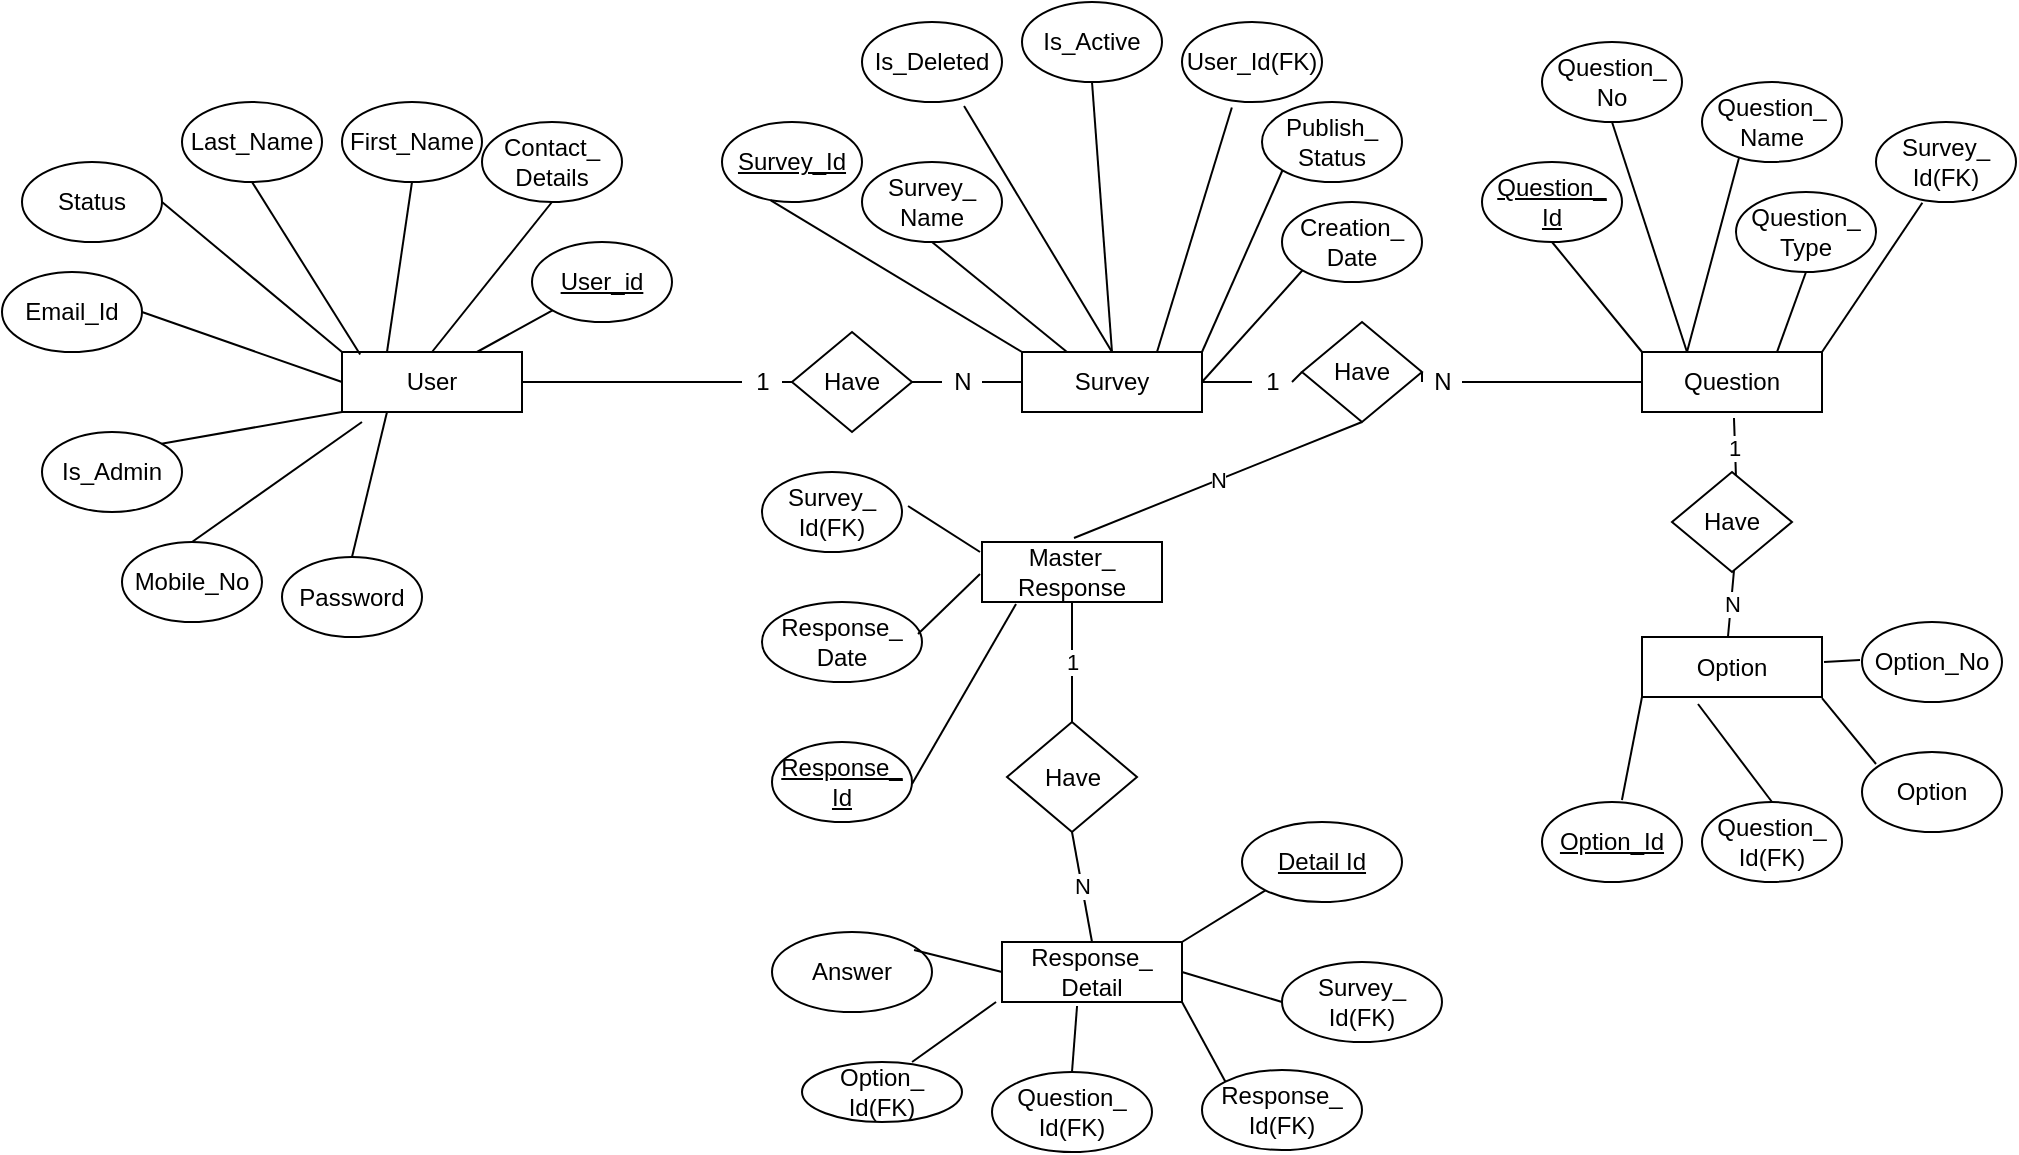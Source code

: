 <mxfile version="12.7.0" type="github"><diagram id="C5RBs43oDa-KdzZeNtuy" name="Page-1"><mxGraphModel dx="1695" dy="433" grid="1" gridSize="10" guides="1" tooltips="1" connect="0" arrows="1" fold="1" page="1" pageScale="1" pageWidth="827" pageHeight="1169" math="0" shadow="0"><root><mxCell id="WIyWlLk6GJQsqaUBKTNV-0"/><mxCell id="WIyWlLk6GJQsqaUBKTNV-1" parent="WIyWlLk6GJQsqaUBKTNV-0"/><mxCell id="aCuzjfMaCI9LKKOryCT1-48" value="User" style="rounded=0;whiteSpace=wrap;html=1;" parent="WIyWlLk6GJQsqaUBKTNV-1" vertex="1"><mxGeometry x="60" y="205" width="90" height="30" as="geometry"/></mxCell><mxCell id="aCuzjfMaCI9LKKOryCT1-49" value="Option" style="rounded=0;whiteSpace=wrap;html=1;" parent="WIyWlLk6GJQsqaUBKTNV-1" vertex="1"><mxGeometry x="710" y="347.5" width="90" height="30" as="geometry"/></mxCell><mxCell id="aCuzjfMaCI9LKKOryCT1-50" value="Survey" style="rounded=0;whiteSpace=wrap;html=1;" parent="WIyWlLk6GJQsqaUBKTNV-1" vertex="1"><mxGeometry x="400" y="205" width="90" height="30" as="geometry"/></mxCell><mxCell id="aCuzjfMaCI9LKKOryCT1-51" value="Master_&lt;br&gt;Response" style="rounded=0;whiteSpace=wrap;html=1;" parent="WIyWlLk6GJQsqaUBKTNV-1" vertex="1"><mxGeometry x="380" y="300" width="90" height="30" as="geometry"/></mxCell><mxCell id="aCuzjfMaCI9LKKOryCT1-52" value="Question" style="rounded=0;whiteSpace=wrap;html=1;" parent="WIyWlLk6GJQsqaUBKTNV-1" vertex="1"><mxGeometry x="710" y="205" width="90" height="30" as="geometry"/></mxCell><mxCell id="aCuzjfMaCI9LKKOryCT1-53" value="Last_Name" style="ellipse;whiteSpace=wrap;html=1;" parent="WIyWlLk6GJQsqaUBKTNV-1" vertex="1"><mxGeometry x="-20" y="80" width="70" height="40" as="geometry"/></mxCell><mxCell id="aCuzjfMaCI9LKKOryCT1-54" value="Email_Id" style="ellipse;whiteSpace=wrap;html=1;" parent="WIyWlLk6GJQsqaUBKTNV-1" vertex="1"><mxGeometry x="-110" y="165" width="70" height="40" as="geometry"/></mxCell><mxCell id="aCuzjfMaCI9LKKOryCT1-55" value="Status" style="ellipse;whiteSpace=wrap;html=1;" parent="WIyWlLk6GJQsqaUBKTNV-1" vertex="1"><mxGeometry x="-100" y="110" width="70" height="40" as="geometry"/></mxCell><mxCell id="aCuzjfMaCI9LKKOryCT1-56" value="Contact_&lt;br&gt;Details" style="ellipse;whiteSpace=wrap;html=1;" parent="WIyWlLk6GJQsqaUBKTNV-1" vertex="1"><mxGeometry x="130" y="90" width="70" height="40" as="geometry"/></mxCell><mxCell id="aCuzjfMaCI9LKKOryCT1-57" value="Password" style="ellipse;whiteSpace=wrap;html=1;" parent="WIyWlLk6GJQsqaUBKTNV-1" vertex="1"><mxGeometry x="30" y="307.5" width="70" height="40" as="geometry"/></mxCell><mxCell id="aCuzjfMaCI9LKKOryCT1-58" value="&lt;u&gt;User_id&lt;/u&gt;" style="ellipse;whiteSpace=wrap;html=1;" parent="WIyWlLk6GJQsqaUBKTNV-1" vertex="1"><mxGeometry x="155" y="150" width="70" height="40" as="geometry"/></mxCell><mxCell id="aCuzjfMaCI9LKKOryCT1-59" value="Mobile_No" style="ellipse;whiteSpace=wrap;html=1;" parent="WIyWlLk6GJQsqaUBKTNV-1" vertex="1"><mxGeometry x="-50" y="300" width="70" height="40" as="geometry"/></mxCell><mxCell id="aCuzjfMaCI9LKKOryCT1-60" value="First_Name" style="ellipse;whiteSpace=wrap;html=1;" parent="WIyWlLk6GJQsqaUBKTNV-1" vertex="1"><mxGeometry x="60" y="80" width="70" height="40" as="geometry"/></mxCell><mxCell id="aCuzjfMaCI9LKKOryCT1-61" value="Is_Admin" style="ellipse;whiteSpace=wrap;html=1;" parent="WIyWlLk6GJQsqaUBKTNV-1" vertex="1"><mxGeometry x="-90" y="245" width="70" height="40" as="geometry"/></mxCell><mxCell id="aCuzjfMaCI9LKKOryCT1-62" value="" style="endArrow=none;html=1;exitX=1;exitY=0.5;exitDx=0;exitDy=0;entryX=0;entryY=0.5;entryDx=0;entryDy=0;" parent="WIyWlLk6GJQsqaUBKTNV-1" source="aCuzjfMaCI9LKKOryCT1-54" target="aCuzjfMaCI9LKKOryCT1-48" edge="1"><mxGeometry width="50" height="50" relative="1" as="geometry"><mxPoint x="40" y="240" as="sourcePoint"/><mxPoint x="90" y="190" as="targetPoint"/></mxGeometry></mxCell><mxCell id="aCuzjfMaCI9LKKOryCT1-63" value="" style="endArrow=none;html=1;exitX=1;exitY=0.5;exitDx=0;exitDy=0;entryX=0;entryY=0;entryDx=0;entryDy=0;" parent="WIyWlLk6GJQsqaUBKTNV-1" source="aCuzjfMaCI9LKKOryCT1-55" target="aCuzjfMaCI9LKKOryCT1-48" edge="1"><mxGeometry width="50" height="50" relative="1" as="geometry"><mxPoint x="30" y="200" as="sourcePoint"/><mxPoint x="80" y="150" as="targetPoint"/></mxGeometry></mxCell><mxCell id="aCuzjfMaCI9LKKOryCT1-64" value="" style="endArrow=none;html=1;exitX=0.5;exitY=1;exitDx=0;exitDy=0;entryX=0.101;entryY=0.043;entryDx=0;entryDy=0;entryPerimeter=0;" parent="WIyWlLk6GJQsqaUBKTNV-1" source="aCuzjfMaCI9LKKOryCT1-53" target="aCuzjfMaCI9LKKOryCT1-48" edge="1"><mxGeometry width="50" height="50" relative="1" as="geometry"><mxPoint x="80" y="170" as="sourcePoint"/><mxPoint x="130" y="120" as="targetPoint"/></mxGeometry></mxCell><mxCell id="aCuzjfMaCI9LKKOryCT1-65" value="" style="endArrow=none;html=1;exitX=0.5;exitY=1;exitDx=0;exitDy=0;entryX=0.25;entryY=0;entryDx=0;entryDy=0;" parent="WIyWlLk6GJQsqaUBKTNV-1" source="aCuzjfMaCI9LKKOryCT1-60" target="aCuzjfMaCI9LKKOryCT1-48" edge="1"><mxGeometry width="50" height="50" relative="1" as="geometry"><mxPoint x="120" y="180" as="sourcePoint"/><mxPoint x="170" y="130" as="targetPoint"/></mxGeometry></mxCell><mxCell id="aCuzjfMaCI9LKKOryCT1-66" value="" style="endArrow=none;html=1;entryX=0.5;entryY=1;entryDx=0;entryDy=0;exitX=0.5;exitY=0;exitDx=0;exitDy=0;" parent="WIyWlLk6GJQsqaUBKTNV-1" source="aCuzjfMaCI9LKKOryCT1-48" target="aCuzjfMaCI9LKKOryCT1-56" edge="1"><mxGeometry width="50" height="50" relative="1" as="geometry"><mxPoint x="200" y="210" as="sourcePoint"/><mxPoint x="250" y="160" as="targetPoint"/></mxGeometry></mxCell><mxCell id="aCuzjfMaCI9LKKOryCT1-67" value="" style="endArrow=none;html=1;exitX=1;exitY=0;exitDx=0;exitDy=0;entryX=0;entryY=1;entryDx=0;entryDy=0;" parent="WIyWlLk6GJQsqaUBKTNV-1" source="aCuzjfMaCI9LKKOryCT1-61" target="aCuzjfMaCI9LKKOryCT1-48" edge="1"><mxGeometry width="50" height="50" relative="1" as="geometry"><mxPoint x="10" y="300" as="sourcePoint"/><mxPoint x="60" y="250" as="targetPoint"/></mxGeometry></mxCell><mxCell id="aCuzjfMaCI9LKKOryCT1-68" value="" style="endArrow=none;html=1;exitX=0.5;exitY=0;exitDx=0;exitDy=0;entryX=0.111;entryY=1.167;entryDx=0;entryDy=0;entryPerimeter=0;" parent="WIyWlLk6GJQsqaUBKTNV-1" source="aCuzjfMaCI9LKKOryCT1-59" target="aCuzjfMaCI9LKKOryCT1-48" edge="1"><mxGeometry width="50" height="50" relative="1" as="geometry"><mxPoint x="69.65" y="315" as="sourcePoint"/><mxPoint x="119.65" y="265" as="targetPoint"/></mxGeometry></mxCell><mxCell id="aCuzjfMaCI9LKKOryCT1-69" value="" style="endArrow=none;html=1;exitX=0.5;exitY=0;exitDx=0;exitDy=0;entryX=0.25;entryY=1;entryDx=0;entryDy=0;" parent="WIyWlLk6GJQsqaUBKTNV-1" source="aCuzjfMaCI9LKKOryCT1-57" target="aCuzjfMaCI9LKKOryCT1-48" edge="1"><mxGeometry width="50" height="50" relative="1" as="geometry"><mxPoint x="110" y="320" as="sourcePoint"/><mxPoint x="160" y="270" as="targetPoint"/></mxGeometry></mxCell><mxCell id="aCuzjfMaCI9LKKOryCT1-70" value="" style="endArrow=none;html=1;exitX=0;exitY=1;exitDx=0;exitDy=0;entryX=0.75;entryY=0;entryDx=0;entryDy=0;" parent="WIyWlLk6GJQsqaUBKTNV-1" source="aCuzjfMaCI9LKKOryCT1-58" target="aCuzjfMaCI9LKKOryCT1-48" edge="1"><mxGeometry width="50" height="50" relative="1" as="geometry"><mxPoint x="250" y="280" as="sourcePoint"/><mxPoint x="300" y="230" as="targetPoint"/></mxGeometry></mxCell><mxCell id="aCuzjfMaCI9LKKOryCT1-71" value="Creation_&lt;br&gt;Date" style="ellipse;whiteSpace=wrap;html=1;" parent="WIyWlLk6GJQsqaUBKTNV-1" vertex="1"><mxGeometry x="530" y="130" width="70" height="40" as="geometry"/></mxCell><mxCell id="aCuzjfMaCI9LKKOryCT1-72" value="Survey_&lt;br&gt;Name" style="ellipse;whiteSpace=wrap;html=1;" parent="WIyWlLk6GJQsqaUBKTNV-1" vertex="1"><mxGeometry x="320" y="110" width="70" height="40" as="geometry"/></mxCell><mxCell id="aCuzjfMaCI9LKKOryCT1-73" value="Publish_&lt;br&gt;Status" style="ellipse;whiteSpace=wrap;html=1;" parent="WIyWlLk6GJQsqaUBKTNV-1" vertex="1"><mxGeometry x="520" y="80" width="70" height="40" as="geometry"/></mxCell><mxCell id="aCuzjfMaCI9LKKOryCT1-74" value="&lt;u&gt;Survey_Id&lt;/u&gt;" style="ellipse;whiteSpace=wrap;html=1;" parent="WIyWlLk6GJQsqaUBKTNV-1" vertex="1"><mxGeometry x="250" y="90" width="70" height="40" as="geometry"/></mxCell><mxCell id="aCuzjfMaCI9LKKOryCT1-75" value="User_Id(FK)" style="ellipse;whiteSpace=wrap;html=1;" parent="WIyWlLk6GJQsqaUBKTNV-1" vertex="1"><mxGeometry x="480" y="40" width="70" height="40" as="geometry"/></mxCell><mxCell id="aCuzjfMaCI9LKKOryCT1-76" value="" style="endArrow=none;html=1;exitX=0.348;exitY=0.981;exitDx=0;exitDy=0;exitPerimeter=0;entryX=0;entryY=0;entryDx=0;entryDy=0;" parent="WIyWlLk6GJQsqaUBKTNV-1" source="aCuzjfMaCI9LKKOryCT1-74" target="aCuzjfMaCI9LKKOryCT1-50" edge="1"><mxGeometry width="50" height="50" relative="1" as="geometry"><mxPoint x="340" y="240" as="sourcePoint"/><mxPoint x="390" y="190" as="targetPoint"/></mxGeometry></mxCell><mxCell id="aCuzjfMaCI9LKKOryCT1-77" value="" style="endArrow=none;html=1;exitX=0.75;exitY=0;exitDx=0;exitDy=0;entryX=0.356;entryY=1.069;entryDx=0;entryDy=0;entryPerimeter=0;" parent="WIyWlLk6GJQsqaUBKTNV-1" source="aCuzjfMaCI9LKKOryCT1-50" target="aCuzjfMaCI9LKKOryCT1-75" edge="1"><mxGeometry width="50" height="50" relative="1" as="geometry"><mxPoint x="450" y="195" as="sourcePoint"/><mxPoint x="500" y="145" as="targetPoint"/></mxGeometry></mxCell><mxCell id="aCuzjfMaCI9LKKOryCT1-78" value="" style="endArrow=none;html=1;exitX=0.5;exitY=1;exitDx=0;exitDy=0;entryX=0.25;entryY=0;entryDx=0;entryDy=0;" parent="WIyWlLk6GJQsqaUBKTNV-1" source="aCuzjfMaCI9LKKOryCT1-72" target="aCuzjfMaCI9LKKOryCT1-50" edge="1"><mxGeometry width="50" height="50" relative="1" as="geometry"><mxPoint x="360" y="300" as="sourcePoint"/><mxPoint x="420" y="210" as="targetPoint"/></mxGeometry></mxCell><mxCell id="aCuzjfMaCI9LKKOryCT1-79" value="" style="endArrow=none;html=1;exitX=1;exitY=0;exitDx=0;exitDy=0;entryX=0;entryY=1;entryDx=0;entryDy=0;" parent="WIyWlLk6GJQsqaUBKTNV-1" source="aCuzjfMaCI9LKKOryCT1-50" target="aCuzjfMaCI9LKKOryCT1-73" edge="1"><mxGeometry width="50" height="50" relative="1" as="geometry"><mxPoint x="470" y="190" as="sourcePoint"/><mxPoint x="520" y="140" as="targetPoint"/></mxGeometry></mxCell><mxCell id="aCuzjfMaCI9LKKOryCT1-80" value="" style="endArrow=none;html=1;exitX=1;exitY=0.5;exitDx=0;exitDy=0;entryX=0;entryY=1;entryDx=0;entryDy=0;" parent="WIyWlLk6GJQsqaUBKTNV-1" source="aCuzjfMaCI9LKKOryCT1-50" target="aCuzjfMaCI9LKKOryCT1-71" edge="1"><mxGeometry width="50" height="50" relative="1" as="geometry"><mxPoint x="490" y="235" as="sourcePoint"/><mxPoint x="540" y="185" as="targetPoint"/></mxGeometry></mxCell><mxCell id="aCuzjfMaCI9LKKOryCT1-84" value="Question_&lt;br&gt;Type" style="ellipse;whiteSpace=wrap;html=1;" parent="WIyWlLk6GJQsqaUBKTNV-1" vertex="1"><mxGeometry x="757" y="125" width="70" height="40" as="geometry"/></mxCell><mxCell id="aCuzjfMaCI9LKKOryCT1-85" value="Question_&lt;br&gt;Name" style="ellipse;whiteSpace=wrap;html=1;" parent="WIyWlLk6GJQsqaUBKTNV-1" vertex="1"><mxGeometry x="740" y="70" width="70" height="40" as="geometry"/></mxCell><mxCell id="aCuzjfMaCI9LKKOryCT1-86" value="&lt;u&gt;Question_&lt;br&gt;Id&lt;/u&gt;" style="ellipse;whiteSpace=wrap;html=1;" parent="WIyWlLk6GJQsqaUBKTNV-1" vertex="1"><mxGeometry x="630" y="110" width="70" height="40" as="geometry"/></mxCell><mxCell id="aCuzjfMaCI9LKKOryCT1-88" value="Survey_&lt;br&gt;Id(FK)" style="ellipse;whiteSpace=wrap;html=1;" parent="WIyWlLk6GJQsqaUBKTNV-1" vertex="1"><mxGeometry x="827" y="90" width="70" height="40" as="geometry"/></mxCell><mxCell id="aCuzjfMaCI9LKKOryCT1-89" value="" style="endArrow=none;html=1;exitX=0.25;exitY=0;exitDx=0;exitDy=0;entryX=0.264;entryY=0.951;entryDx=0;entryDy=0;entryPerimeter=0;" parent="WIyWlLk6GJQsqaUBKTNV-1" source="aCuzjfMaCI9LKKOryCT1-52" target="aCuzjfMaCI9LKKOryCT1-85" edge="1"><mxGeometry width="50" height="50" relative="1" as="geometry"><mxPoint x="630" y="170" as="sourcePoint"/><mxPoint x="680" y="120" as="targetPoint"/></mxGeometry></mxCell><mxCell id="aCuzjfMaCI9LKKOryCT1-90" value="" style="endArrow=none;html=1;exitX=0.75;exitY=0;exitDx=0;exitDy=0;entryX=0.5;entryY=1;entryDx=0;entryDy=0;" parent="WIyWlLk6GJQsqaUBKTNV-1" source="aCuzjfMaCI9LKKOryCT1-52" target="aCuzjfMaCI9LKKOryCT1-84" edge="1"><mxGeometry width="50" height="50" relative="1" as="geometry"><mxPoint x="680" y="205" as="sourcePoint"/><mxPoint x="730" y="155" as="targetPoint"/></mxGeometry></mxCell><mxCell id="aCuzjfMaCI9LKKOryCT1-91" value="" style="endArrow=none;html=1;exitX=1;exitY=0;exitDx=0;exitDy=0;entryX=0.331;entryY=1.01;entryDx=0;entryDy=0;entryPerimeter=0;" parent="WIyWlLk6GJQsqaUBKTNV-1" source="aCuzjfMaCI9LKKOryCT1-52" target="aCuzjfMaCI9LKKOryCT1-88" edge="1"><mxGeometry width="50" height="50" relative="1" as="geometry"><mxPoint x="750" y="220" as="sourcePoint"/><mxPoint x="800" y="170" as="targetPoint"/></mxGeometry></mxCell><mxCell id="aCuzjfMaCI9LKKOryCT1-93" value="" style="endArrow=none;html=1;entryX=0.5;entryY=1;entryDx=0;entryDy=0;exitX=0;exitY=0;exitDx=0;exitDy=0;" parent="WIyWlLk6GJQsqaUBKTNV-1" source="aCuzjfMaCI9LKKOryCT1-52" target="aCuzjfMaCI9LKKOryCT1-86" edge="1"><mxGeometry width="50" height="50" relative="1" as="geometry"><mxPoint x="628" y="206" as="sourcePoint"/><mxPoint x="670" y="135" as="targetPoint"/></mxGeometry></mxCell><mxCell id="aCuzjfMaCI9LKKOryCT1-96" value="Question_&lt;br&gt;Id(FK)" style="ellipse;whiteSpace=wrap;html=1;" parent="WIyWlLk6GJQsqaUBKTNV-1" vertex="1"><mxGeometry x="740" y="430" width="70" height="40" as="geometry"/></mxCell><mxCell id="aCuzjfMaCI9LKKOryCT1-97" value="&lt;u&gt;Option_Id&lt;/u&gt;" style="ellipse;whiteSpace=wrap;html=1;" parent="WIyWlLk6GJQsqaUBKTNV-1" vertex="1"><mxGeometry x="660" y="430" width="70" height="40" as="geometry"/></mxCell><mxCell id="aCuzjfMaCI9LKKOryCT1-98" value="" style="endArrow=none;html=1;exitX=0.571;exitY=-0.025;exitDx=0;exitDy=0;entryX=0;entryY=1;entryDx=0;entryDy=0;exitPerimeter=0;" parent="WIyWlLk6GJQsqaUBKTNV-1" source="aCuzjfMaCI9LKKOryCT1-97" target="aCuzjfMaCI9LKKOryCT1-49" edge="1"><mxGeometry width="50" height="50" relative="1" as="geometry"><mxPoint x="210" y="380" as="sourcePoint"/><mxPoint x="260" y="330" as="targetPoint"/></mxGeometry></mxCell><mxCell id="aCuzjfMaCI9LKKOryCT1-100" value="" style="endArrow=none;html=1;exitX=0.5;exitY=0;exitDx=0;exitDy=0;entryX=0.311;entryY=1.117;entryDx=0;entryDy=0;entryPerimeter=0;" parent="WIyWlLk6GJQsqaUBKTNV-1" source="aCuzjfMaCI9LKKOryCT1-96" target="aCuzjfMaCI9LKKOryCT1-49" edge="1"><mxGeometry width="50" height="50" relative="1" as="geometry"><mxPoint x="370" y="390" as="sourcePoint"/><mxPoint x="420" y="340" as="targetPoint"/></mxGeometry></mxCell><mxCell id="aCuzjfMaCI9LKKOryCT1-102" value="Option" style="ellipse;whiteSpace=wrap;html=1;" parent="WIyWlLk6GJQsqaUBKTNV-1" vertex="1"><mxGeometry x="820" y="405" width="70" height="40" as="geometry"/></mxCell><mxCell id="aCuzjfMaCI9LKKOryCT1-103" value="&lt;u&gt;Response_&lt;br&gt;Id&lt;br&gt;&lt;/u&gt;" style="ellipse;whiteSpace=wrap;html=1;" parent="WIyWlLk6GJQsqaUBKTNV-1" vertex="1"><mxGeometry x="275" y="400" width="70" height="40" as="geometry"/></mxCell><mxCell id="aCuzjfMaCI9LKKOryCT1-104" value="Survey_&lt;br&gt;Id(FK)" style="ellipse;whiteSpace=wrap;html=1;" parent="WIyWlLk6GJQsqaUBKTNV-1" vertex="1"><mxGeometry x="270" y="265" width="70" height="40" as="geometry"/></mxCell><mxCell id="aCuzjfMaCI9LKKOryCT1-107" value="Response_&lt;br&gt;Date" style="ellipse;whiteSpace=wrap;html=1;" parent="WIyWlLk6GJQsqaUBKTNV-1" vertex="1"><mxGeometry x="270" y="330" width="80" height="40" as="geometry"/></mxCell><mxCell id="aCuzjfMaCI9LKKOryCT1-113" value="Have" style="rhombus;whiteSpace=wrap;html=1;" parent="WIyWlLk6GJQsqaUBKTNV-1" vertex="1"><mxGeometry x="285" y="195" width="60" height="50" as="geometry"/></mxCell><mxCell id="aCuzjfMaCI9LKKOryCT1-114" value="Have" style="rhombus;whiteSpace=wrap;html=1;rotation=0;" parent="WIyWlLk6GJQsqaUBKTNV-1" vertex="1"><mxGeometry x="725" y="265" width="60" height="50" as="geometry"/></mxCell><mxCell id="aCuzjfMaCI9LKKOryCT1-115" value="Have" style="rhombus;whiteSpace=wrap;html=1;" parent="WIyWlLk6GJQsqaUBKTNV-1" vertex="1"><mxGeometry x="540" y="190" width="60" height="50" as="geometry"/></mxCell><mxCell id="aCuzjfMaCI9LKKOryCT1-116" value="" style="endArrow=none;html=1;exitX=1;exitY=0.5;exitDx=0;exitDy=0;entryX=0;entryY=0.5;entryDx=0;entryDy=0;" parent="WIyWlLk6GJQsqaUBKTNV-1" source="aCuzjfMaCI9LKKOryCT1-126" target="aCuzjfMaCI9LKKOryCT1-113" edge="1"><mxGeometry width="50" height="50" relative="1" as="geometry"><mxPoint x="240" y="280" as="sourcePoint"/><mxPoint x="290" y="230" as="targetPoint"/></mxGeometry></mxCell><mxCell id="aCuzjfMaCI9LKKOryCT1-117" value="" style="endArrow=none;html=1;exitX=1;exitY=0.5;exitDx=0;exitDy=0;entryX=0;entryY=0.5;entryDx=0;entryDy=0;" parent="WIyWlLk6GJQsqaUBKTNV-1" source="aCuzjfMaCI9LKKOryCT1-128" target="aCuzjfMaCI9LKKOryCT1-50" edge="1"><mxGeometry width="50" height="50" relative="1" as="geometry"><mxPoint x="350" y="270" as="sourcePoint"/><mxPoint x="370" y="240" as="targetPoint"/></mxGeometry></mxCell><mxCell id="aCuzjfMaCI9LKKOryCT1-118" value="" style="endArrow=none;html=1;exitX=1;exitY=0.5;exitDx=0;exitDy=0;entryX=0;entryY=0.5;entryDx=0;entryDy=0;" parent="WIyWlLk6GJQsqaUBKTNV-1" source="aCuzjfMaCI9LKKOryCT1-134" target="aCuzjfMaCI9LKKOryCT1-115" edge="1"><mxGeometry width="50" height="50" relative="1" as="geometry"><mxPoint x="470" y="290" as="sourcePoint"/><mxPoint x="520" y="240" as="targetPoint"/></mxGeometry></mxCell><mxCell id="aCuzjfMaCI9LKKOryCT1-119" value="" style="endArrow=none;html=1;exitX=1;exitY=0.5;exitDx=0;exitDy=0;entryX=0;entryY=0.5;entryDx=0;entryDy=0;" parent="WIyWlLk6GJQsqaUBKTNV-1" source="aCuzjfMaCI9LKKOryCT1-136" target="aCuzjfMaCI9LKKOryCT1-52" edge="1"><mxGeometry width="50" height="50" relative="1" as="geometry"><mxPoint x="580" y="255" as="sourcePoint"/><mxPoint x="630" y="205" as="targetPoint"/></mxGeometry></mxCell><mxCell id="aCuzjfMaCI9LKKOryCT1-126" value="1" style="text;html=1;align=center;verticalAlign=middle;resizable=0;points=[];autosize=1;" parent="WIyWlLk6GJQsqaUBKTNV-1" vertex="1"><mxGeometry x="260" y="210" width="20" height="20" as="geometry"/></mxCell><mxCell id="aCuzjfMaCI9LKKOryCT1-127" value="" style="endArrow=none;html=1;exitX=1;exitY=0.5;exitDx=0;exitDy=0;entryX=0;entryY=0.5;entryDx=0;entryDy=0;" parent="WIyWlLk6GJQsqaUBKTNV-1" source="aCuzjfMaCI9LKKOryCT1-48" target="aCuzjfMaCI9LKKOryCT1-126" edge="1"><mxGeometry width="50" height="50" relative="1" as="geometry"><mxPoint x="240" y="220" as="sourcePoint"/><mxPoint x="285" y="220" as="targetPoint"/></mxGeometry></mxCell><mxCell id="aCuzjfMaCI9LKKOryCT1-128" value="N" style="text;html=1;align=center;verticalAlign=middle;resizable=0;points=[];autosize=1;" parent="WIyWlLk6GJQsqaUBKTNV-1" vertex="1"><mxGeometry x="360" y="210" width="20" height="20" as="geometry"/></mxCell><mxCell id="aCuzjfMaCI9LKKOryCT1-129" value="" style="endArrow=none;html=1;exitX=1;exitY=0.5;exitDx=0;exitDy=0;entryX=0;entryY=0.5;entryDx=0;entryDy=0;" parent="WIyWlLk6GJQsqaUBKTNV-1" source="aCuzjfMaCI9LKKOryCT1-113" target="aCuzjfMaCI9LKKOryCT1-128" edge="1"><mxGeometry width="50" height="50" relative="1" as="geometry"><mxPoint x="345" y="220" as="sourcePoint"/><mxPoint x="400" y="220" as="targetPoint"/></mxGeometry></mxCell><mxCell id="aCuzjfMaCI9LKKOryCT1-134" value="1" style="text;html=1;align=center;verticalAlign=middle;resizable=0;points=[];autosize=1;" parent="WIyWlLk6GJQsqaUBKTNV-1" vertex="1"><mxGeometry x="515" y="210" width="20" height="20" as="geometry"/></mxCell><mxCell id="aCuzjfMaCI9LKKOryCT1-135" value="" style="endArrow=none;html=1;exitX=1;exitY=0.5;exitDx=0;exitDy=0;entryX=0;entryY=0.5;entryDx=0;entryDy=0;" parent="WIyWlLk6GJQsqaUBKTNV-1" source="aCuzjfMaCI9LKKOryCT1-50" target="aCuzjfMaCI9LKKOryCT1-134" edge="1"><mxGeometry width="50" height="50" relative="1" as="geometry"><mxPoint x="490" y="220" as="sourcePoint"/><mxPoint x="535" y="220" as="targetPoint"/></mxGeometry></mxCell><mxCell id="aCuzjfMaCI9LKKOryCT1-136" value="N" style="text;html=1;align=center;verticalAlign=middle;resizable=0;points=[];autosize=1;" parent="WIyWlLk6GJQsqaUBKTNV-1" vertex="1"><mxGeometry x="600" y="210" width="20" height="20" as="geometry"/></mxCell><mxCell id="aCuzjfMaCI9LKKOryCT1-139" value="" style="endArrow=none;html=1;exitX=1;exitY=0.5;exitDx=0;exitDy=0;entryX=0;entryY=0.5;entryDx=0;entryDy=0;" parent="WIyWlLk6GJQsqaUBKTNV-1" source="aCuzjfMaCI9LKKOryCT1-115" target="aCuzjfMaCI9LKKOryCT1-136" edge="1"><mxGeometry width="50" height="50" relative="1" as="geometry"><mxPoint x="595.0" y="220" as="sourcePoint"/><mxPoint x="620.0" y="220" as="targetPoint"/></mxGeometry></mxCell><mxCell id="J9n5rwLRSiE26y_bheZR-2" value="Is_Active" style="ellipse;whiteSpace=wrap;html=1;" parent="WIyWlLk6GJQsqaUBKTNV-1" vertex="1"><mxGeometry x="400" y="30" width="70" height="40" as="geometry"/></mxCell><mxCell id="J9n5rwLRSiE26y_bheZR-4" value="" style="endArrow=none;html=1;exitX=0.5;exitY=0;exitDx=0;exitDy=0;entryX=0.5;entryY=1;entryDx=0;entryDy=0;" parent="WIyWlLk6GJQsqaUBKTNV-1" source="aCuzjfMaCI9LKKOryCT1-50" target="J9n5rwLRSiE26y_bheZR-2" edge="1"><mxGeometry width="50" height="50" relative="1" as="geometry"><mxPoint x="430" y="190" as="sourcePoint"/><mxPoint x="500.711" y="140" as="targetPoint"/></mxGeometry></mxCell><mxCell id="J9n5rwLRSiE26y_bheZR-5" style="edgeStyle=orthogonalEdgeStyle;rounded=0;orthogonalLoop=1;jettySize=auto;html=1;exitX=0.5;exitY=1;exitDx=0;exitDy=0;" parent="WIyWlLk6GJQsqaUBKTNV-1" source="aCuzjfMaCI9LKKOryCT1-54" target="aCuzjfMaCI9LKKOryCT1-54" edge="1"><mxGeometry relative="1" as="geometry"/></mxCell><mxCell id="J9n5rwLRSiE26y_bheZR-7" value="Is_Deleted" style="ellipse;whiteSpace=wrap;html=1;" parent="WIyWlLk6GJQsqaUBKTNV-1" vertex="1"><mxGeometry x="320" y="40" width="70" height="40" as="geometry"/></mxCell><mxCell id="J9n5rwLRSiE26y_bheZR-8" value="" style="endArrow=none;html=1;exitX=0.5;exitY=0;exitDx=0;exitDy=0;entryX=0.729;entryY=1.05;entryDx=0;entryDy=0;entryPerimeter=0;" parent="WIyWlLk6GJQsqaUBKTNV-1" source="aCuzjfMaCI9LKKOryCT1-50" target="J9n5rwLRSiE26y_bheZR-7" edge="1"><mxGeometry width="50" height="50" relative="1" as="geometry"><mxPoint x="390" y="170" as="sourcePoint"/><mxPoint x="440" y="120" as="targetPoint"/></mxGeometry></mxCell><mxCell id="J9n5rwLRSiE26y_bheZR-9" value="Question_&lt;br&gt;No" style="ellipse;whiteSpace=wrap;html=1;" parent="WIyWlLk6GJQsqaUBKTNV-1" vertex="1"><mxGeometry x="660" y="50" width="70" height="40" as="geometry"/></mxCell><mxCell id="J9n5rwLRSiE26y_bheZR-10" value="" style="endArrow=none;html=1;exitX=0.25;exitY=0;exitDx=0;exitDy=0;entryX=0.5;entryY=1;entryDx=0;entryDy=0;" parent="WIyWlLk6GJQsqaUBKTNV-1" source="aCuzjfMaCI9LKKOryCT1-52" target="J9n5rwLRSiE26y_bheZR-9" edge="1"><mxGeometry width="50" height="50" relative="1" as="geometry"><mxPoint x="700" y="170" as="sourcePoint"/><mxPoint x="750" y="120" as="targetPoint"/></mxGeometry></mxCell><mxCell id="J9n5rwLRSiE26y_bheZR-12" value="Option_No" style="ellipse;whiteSpace=wrap;html=1;" parent="WIyWlLk6GJQsqaUBKTNV-1" vertex="1"><mxGeometry x="820" y="340" width="70" height="40" as="geometry"/></mxCell><mxCell id="J9n5rwLRSiE26y_bheZR-16" value="Have" style="rhombus;whiteSpace=wrap;html=1;" parent="WIyWlLk6GJQsqaUBKTNV-1" vertex="1"><mxGeometry x="392.5" y="390" width="65" height="55" as="geometry"/></mxCell><mxCell id="J9n5rwLRSiE26y_bheZR-18" value="1" style="endArrow=none;html=1;entryX=0.5;entryY=1;entryDx=0;entryDy=0;exitX=0.5;exitY=0;exitDx=0;exitDy=0;" parent="WIyWlLk6GJQsqaUBKTNV-1" source="J9n5rwLRSiE26y_bheZR-16" target="aCuzjfMaCI9LKKOryCT1-51" edge="1"><mxGeometry width="50" height="50" relative="1" as="geometry"><mxPoint x="610" y="470" as="sourcePoint"/><mxPoint x="660" y="420" as="targetPoint"/></mxGeometry></mxCell><mxCell id="J9n5rwLRSiE26y_bheZR-19" value="N" style="endArrow=none;html=1;entryX=0.5;entryY=1;entryDx=0;entryDy=0;exitX=0.5;exitY=0;exitDx=0;exitDy=0;" parent="WIyWlLk6GJQsqaUBKTNV-1" source="J9n5rwLRSiE26y_bheZR-20" target="J9n5rwLRSiE26y_bheZR-16" edge="1"><mxGeometry width="50" height="50" relative="1" as="geometry"><mxPoint x="693" y="530" as="sourcePoint"/><mxPoint x="700" y="510" as="targetPoint"/></mxGeometry></mxCell><mxCell id="J9n5rwLRSiE26y_bheZR-20" value="Response_&lt;br&gt;Detail" style="rounded=0;whiteSpace=wrap;html=1;" parent="WIyWlLk6GJQsqaUBKTNV-1" vertex="1"><mxGeometry x="390" y="500" width="90" height="30" as="geometry"/></mxCell><mxCell id="J9n5rwLRSiE26y_bheZR-22" value="Question_&lt;br&gt;Id(FK)" style="ellipse;whiteSpace=wrap;html=1;" parent="WIyWlLk6GJQsqaUBKTNV-1" vertex="1"><mxGeometry x="385" y="565" width="80" height="40" as="geometry"/></mxCell><mxCell id="J9n5rwLRSiE26y_bheZR-23" value="Option_&lt;br&gt;Id(FK)" style="ellipse;whiteSpace=wrap;html=1;" parent="WIyWlLk6GJQsqaUBKTNV-1" vertex="1"><mxGeometry x="290" y="560" width="80" height="30" as="geometry"/></mxCell><mxCell id="J9n5rwLRSiE26y_bheZR-24" value="Answer" style="ellipse;whiteSpace=wrap;html=1;" parent="WIyWlLk6GJQsqaUBKTNV-1" vertex="1"><mxGeometry x="275" y="495" width="80" height="40" as="geometry"/></mxCell><mxCell id="J9n5rwLRSiE26y_bheZR-25" value="Response_&lt;br&gt;Id(FK)" style="ellipse;whiteSpace=wrap;html=1;" parent="WIyWlLk6GJQsqaUBKTNV-1" vertex="1"><mxGeometry x="490" y="564" width="80" height="40" as="geometry"/></mxCell><mxCell id="J9n5rwLRSiE26y_bheZR-26" value="&lt;u&gt;Detail Id&lt;/u&gt;" style="ellipse;whiteSpace=wrap;html=1;" parent="WIyWlLk6GJQsqaUBKTNV-1" vertex="1"><mxGeometry x="510" y="440" width="80" height="40" as="geometry"/></mxCell><mxCell id="J9n5rwLRSiE26y_bheZR-27" value="" style="endArrow=none;html=1;entryX=-0.033;entryY=1;entryDx=0;entryDy=0;exitX=0.688;exitY=0;exitDx=0;exitDy=0;exitPerimeter=0;entryPerimeter=0;" parent="WIyWlLk6GJQsqaUBKTNV-1" source="J9n5rwLRSiE26y_bheZR-23" target="J9n5rwLRSiE26y_bheZR-20" edge="1"><mxGeometry width="50" height="50" relative="1" as="geometry"><mxPoint x="500" y="560" as="sourcePoint"/><mxPoint x="550" y="510" as="targetPoint"/></mxGeometry></mxCell><mxCell id="J9n5rwLRSiE26y_bheZR-28" value="" style="endArrow=none;html=1;entryX=0.888;entryY=0.225;entryDx=0;entryDy=0;exitX=0;exitY=0.5;exitDx=0;exitDy=0;entryPerimeter=0;exitPerimeter=0;" parent="WIyWlLk6GJQsqaUBKTNV-1" source="J9n5rwLRSiE26y_bheZR-20" target="J9n5rwLRSiE26y_bheZR-24" edge="1"><mxGeometry width="50" height="50" relative="1" as="geometry"><mxPoint x="610" y="580" as="sourcePoint"/><mxPoint x="660" y="530" as="targetPoint"/></mxGeometry></mxCell><mxCell id="J9n5rwLRSiE26y_bheZR-29" value="" style="endArrow=none;html=1;exitX=1;exitY=0;exitDx=0;exitDy=0;entryX=0;entryY=1;entryDx=0;entryDy=0;" parent="WIyWlLk6GJQsqaUBKTNV-1" source="J9n5rwLRSiE26y_bheZR-20" target="J9n5rwLRSiE26y_bheZR-26" edge="1"><mxGeometry width="50" height="50" relative="1" as="geometry"><mxPoint x="730" y="575" as="sourcePoint"/><mxPoint x="780" y="525" as="targetPoint"/></mxGeometry></mxCell><mxCell id="J9n5rwLRSiE26y_bheZR-30" value="" style="endArrow=none;html=1;entryX=0.417;entryY=1.067;entryDx=0;entryDy=0;entryPerimeter=0;exitX=0.5;exitY=0;exitDx=0;exitDy=0;" parent="WIyWlLk6GJQsqaUBKTNV-1" source="J9n5rwLRSiE26y_bheZR-22" target="J9n5rwLRSiE26y_bheZR-20" edge="1"><mxGeometry width="50" height="50" relative="1" as="geometry"><mxPoint x="560" y="650" as="sourcePoint"/><mxPoint x="610" y="600" as="targetPoint"/></mxGeometry></mxCell><mxCell id="J9n5rwLRSiE26y_bheZR-31" value="" style="endArrow=none;html=1;entryX=1;entryY=1;entryDx=0;entryDy=0;exitX=0;exitY=0;exitDx=0;exitDy=0;" parent="WIyWlLk6GJQsqaUBKTNV-1" source="J9n5rwLRSiE26y_bheZR-25" target="J9n5rwLRSiE26y_bheZR-20" edge="1"><mxGeometry width="50" height="50" relative="1" as="geometry"><mxPoint x="740" y="690" as="sourcePoint"/><mxPoint x="790" y="640" as="targetPoint"/></mxGeometry></mxCell><mxCell id="J9n5rwLRSiE26y_bheZR-34" value="Survey_&lt;br&gt;Id(FK)" style="ellipse;whiteSpace=wrap;html=1;" parent="WIyWlLk6GJQsqaUBKTNV-1" vertex="1"><mxGeometry x="530" y="510" width="80" height="40" as="geometry"/></mxCell><mxCell id="J9n5rwLRSiE26y_bheZR-35" value="" style="endArrow=none;html=1;entryX=0;entryY=0.5;entryDx=0;entryDy=0;exitX=1;exitY=0.5;exitDx=0;exitDy=0;" parent="WIyWlLk6GJQsqaUBKTNV-1" source="J9n5rwLRSiE26y_bheZR-20" target="J9n5rwLRSiE26y_bheZR-34" edge="1"><mxGeometry width="50" height="50" relative="1" as="geometry"><mxPoint x="730" y="610" as="sourcePoint"/><mxPoint x="780" y="560" as="targetPoint"/></mxGeometry></mxCell><mxCell id="qbjo3YGw9EoqKn5o8yH9-2" value="" style="endArrow=none;html=1;exitX=1;exitY=0.525;exitDx=0;exitDy=0;exitPerimeter=0;entryX=0.189;entryY=1.033;entryDx=0;entryDy=0;entryPerimeter=0;" edge="1" parent="WIyWlLk6GJQsqaUBKTNV-1" source="aCuzjfMaCI9LKKOryCT1-103" target="aCuzjfMaCI9LKKOryCT1-51"><mxGeometry width="50" height="50" relative="1" as="geometry"><mxPoint x="350" y="480" as="sourcePoint"/><mxPoint x="400" y="430" as="targetPoint"/></mxGeometry></mxCell><mxCell id="qbjo3YGw9EoqKn5o8yH9-3" value="N" style="endArrow=none;html=1;entryX=0.5;entryY=1;entryDx=0;entryDy=0;entryPerimeter=0;exitX=0.511;exitY=-0.067;exitDx=0;exitDy=0;exitPerimeter=0;" edge="1" parent="WIyWlLk6GJQsqaUBKTNV-1" source="aCuzjfMaCI9LKKOryCT1-51" target="aCuzjfMaCI9LKKOryCT1-115"><mxGeometry width="50" height="50" relative="1" as="geometry"><mxPoint x="510" y="290" as="sourcePoint"/><mxPoint x="560" y="240" as="targetPoint"/></mxGeometry></mxCell><mxCell id="qbjo3YGw9EoqKn5o8yH9-4" value="" style="endArrow=none;html=1;entryX=-0.011;entryY=0.167;entryDx=0;entryDy=0;entryPerimeter=0;exitX=1.043;exitY=0.425;exitDx=0;exitDy=0;exitPerimeter=0;" edge="1" parent="WIyWlLk6GJQsqaUBKTNV-1" source="aCuzjfMaCI9LKKOryCT1-104" target="aCuzjfMaCI9LKKOryCT1-51"><mxGeometry width="50" height="50" relative="1" as="geometry"><mxPoint x="280" y="370" as="sourcePoint"/><mxPoint x="330" y="320" as="targetPoint"/></mxGeometry></mxCell><mxCell id="qbjo3YGw9EoqKn5o8yH9-5" value="" style="endArrow=none;html=1;entryX=-0.011;entryY=0.533;entryDx=0;entryDy=0;entryPerimeter=0;exitX=0.975;exitY=0.4;exitDx=0;exitDy=0;exitPerimeter=0;" edge="1" parent="WIyWlLk6GJQsqaUBKTNV-1" source="aCuzjfMaCI9LKKOryCT1-107" target="aCuzjfMaCI9LKKOryCT1-51"><mxGeometry width="50" height="50" relative="1" as="geometry"><mxPoint x="310" y="350" as="sourcePoint"/><mxPoint x="360" y="300" as="targetPoint"/></mxGeometry></mxCell><mxCell id="qbjo3YGw9EoqKn5o8yH9-6" value="1" style="endArrow=none;html=1;entryX=0.511;entryY=1.1;entryDx=0;entryDy=0;entryPerimeter=0;exitX=0.533;exitY=0.04;exitDx=0;exitDy=0;exitPerimeter=0;" edge="1" parent="WIyWlLk6GJQsqaUBKTNV-1" source="aCuzjfMaCI9LKKOryCT1-114" target="aCuzjfMaCI9LKKOryCT1-52"><mxGeometry width="50" height="50" relative="1" as="geometry"><mxPoint x="850" y="300" as="sourcePoint"/><mxPoint x="900" y="250" as="targetPoint"/></mxGeometry></mxCell><mxCell id="qbjo3YGw9EoqKn5o8yH9-7" value="N" style="endArrow=none;html=1;entryX=0.517;entryY=0.98;entryDx=0;entryDy=0;entryPerimeter=0;exitX=0.478;exitY=-0.017;exitDx=0;exitDy=0;exitPerimeter=0;" edge="1" parent="WIyWlLk6GJQsqaUBKTNV-1" source="aCuzjfMaCI9LKKOryCT1-49" target="aCuzjfMaCI9LKKOryCT1-114"><mxGeometry width="50" height="50" relative="1" as="geometry"><mxPoint x="761" y="340" as="sourcePoint"/><mxPoint x="810" y="320" as="targetPoint"/></mxGeometry></mxCell><mxCell id="qbjo3YGw9EoqKn5o8yH9-12" value="" style="endArrow=none;html=1;entryX=1;entryY=1.017;entryDx=0;entryDy=0;entryPerimeter=0;exitX=0.1;exitY=0.15;exitDx=0;exitDy=0;exitPerimeter=0;" edge="1" parent="WIyWlLk6GJQsqaUBKTNV-1" source="aCuzjfMaCI9LKKOryCT1-102" target="aCuzjfMaCI9LKKOryCT1-49"><mxGeometry width="50" height="50" relative="1" as="geometry"><mxPoint x="780" y="460" as="sourcePoint"/><mxPoint x="830" y="410" as="targetPoint"/></mxGeometry></mxCell><mxCell id="qbjo3YGw9EoqKn5o8yH9-13" value="" style="endArrow=none;html=1;entryX=-0.014;entryY=0.475;entryDx=0;entryDy=0;entryPerimeter=0;exitX=1.011;exitY=0.417;exitDx=0;exitDy=0;exitPerimeter=0;" edge="1" parent="WIyWlLk6GJQsqaUBKTNV-1" source="aCuzjfMaCI9LKKOryCT1-49" target="J9n5rwLRSiE26y_bheZR-12"><mxGeometry width="50" height="50" relative="1" as="geometry"><mxPoint x="770" y="460" as="sourcePoint"/><mxPoint x="820" y="410" as="targetPoint"/></mxGeometry></mxCell></root></mxGraphModel></diagram></mxfile>